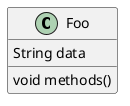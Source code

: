 @startuml 基础类图
class Foo {
  String data
  void methods()
}
@enduml


@startuml 属性
class Dummy {
 -field1
 #field2
 ~method1()
 +method2()
}
@enduml



@startuml 抽象与静态
class Dummy {
  {static} String id
  {abstract} void methods()
}
@enduml


@startuml 高级类图
class Foo1 {
  You can use
  several lines
  ..
  as you want
  and group
  ==
  things together.
  __
  You can have as many groups
  as you want
  --
  End of class
}

class User {
  .. Simple Getter ..
  + getName()
  + getAddress()
  .. Some setter ..
  + setName()
  __ private data __
  int age
  -- encrypted --
  String password
}
@enduml



@startuml 类联系
Class01 <|-- Class02
Class03 *-- Class04
Class05 o-- Class06
Class07 .. Class08
Class09 -- Class10
@enduml


@startuml 抽象类和接口
abstract class AbstractList
abstract AbstractCollection
interface List
interface Collection

List <|-- AbstractList
Collection <|-- AbstractCollection

Collection <|- List
AbstractCollection <|- AbstractList
AbstractList <|-- ArrayList

class ArrayList {
  Object[] elementData
  size()
}

enum TimeUnit {
  DAYS
  HOURS
  MINUTES
}

annotation SuppressWarnings
@enduml


@startuml 隐藏类
class Foo1
class Foo2
Foo2 *-- Foo1
hide Foo2
@enduml


@startuml 泛型（generics）
class Foo<? extends Element> {
  int size()
}
Foo *- Element
@enduml
